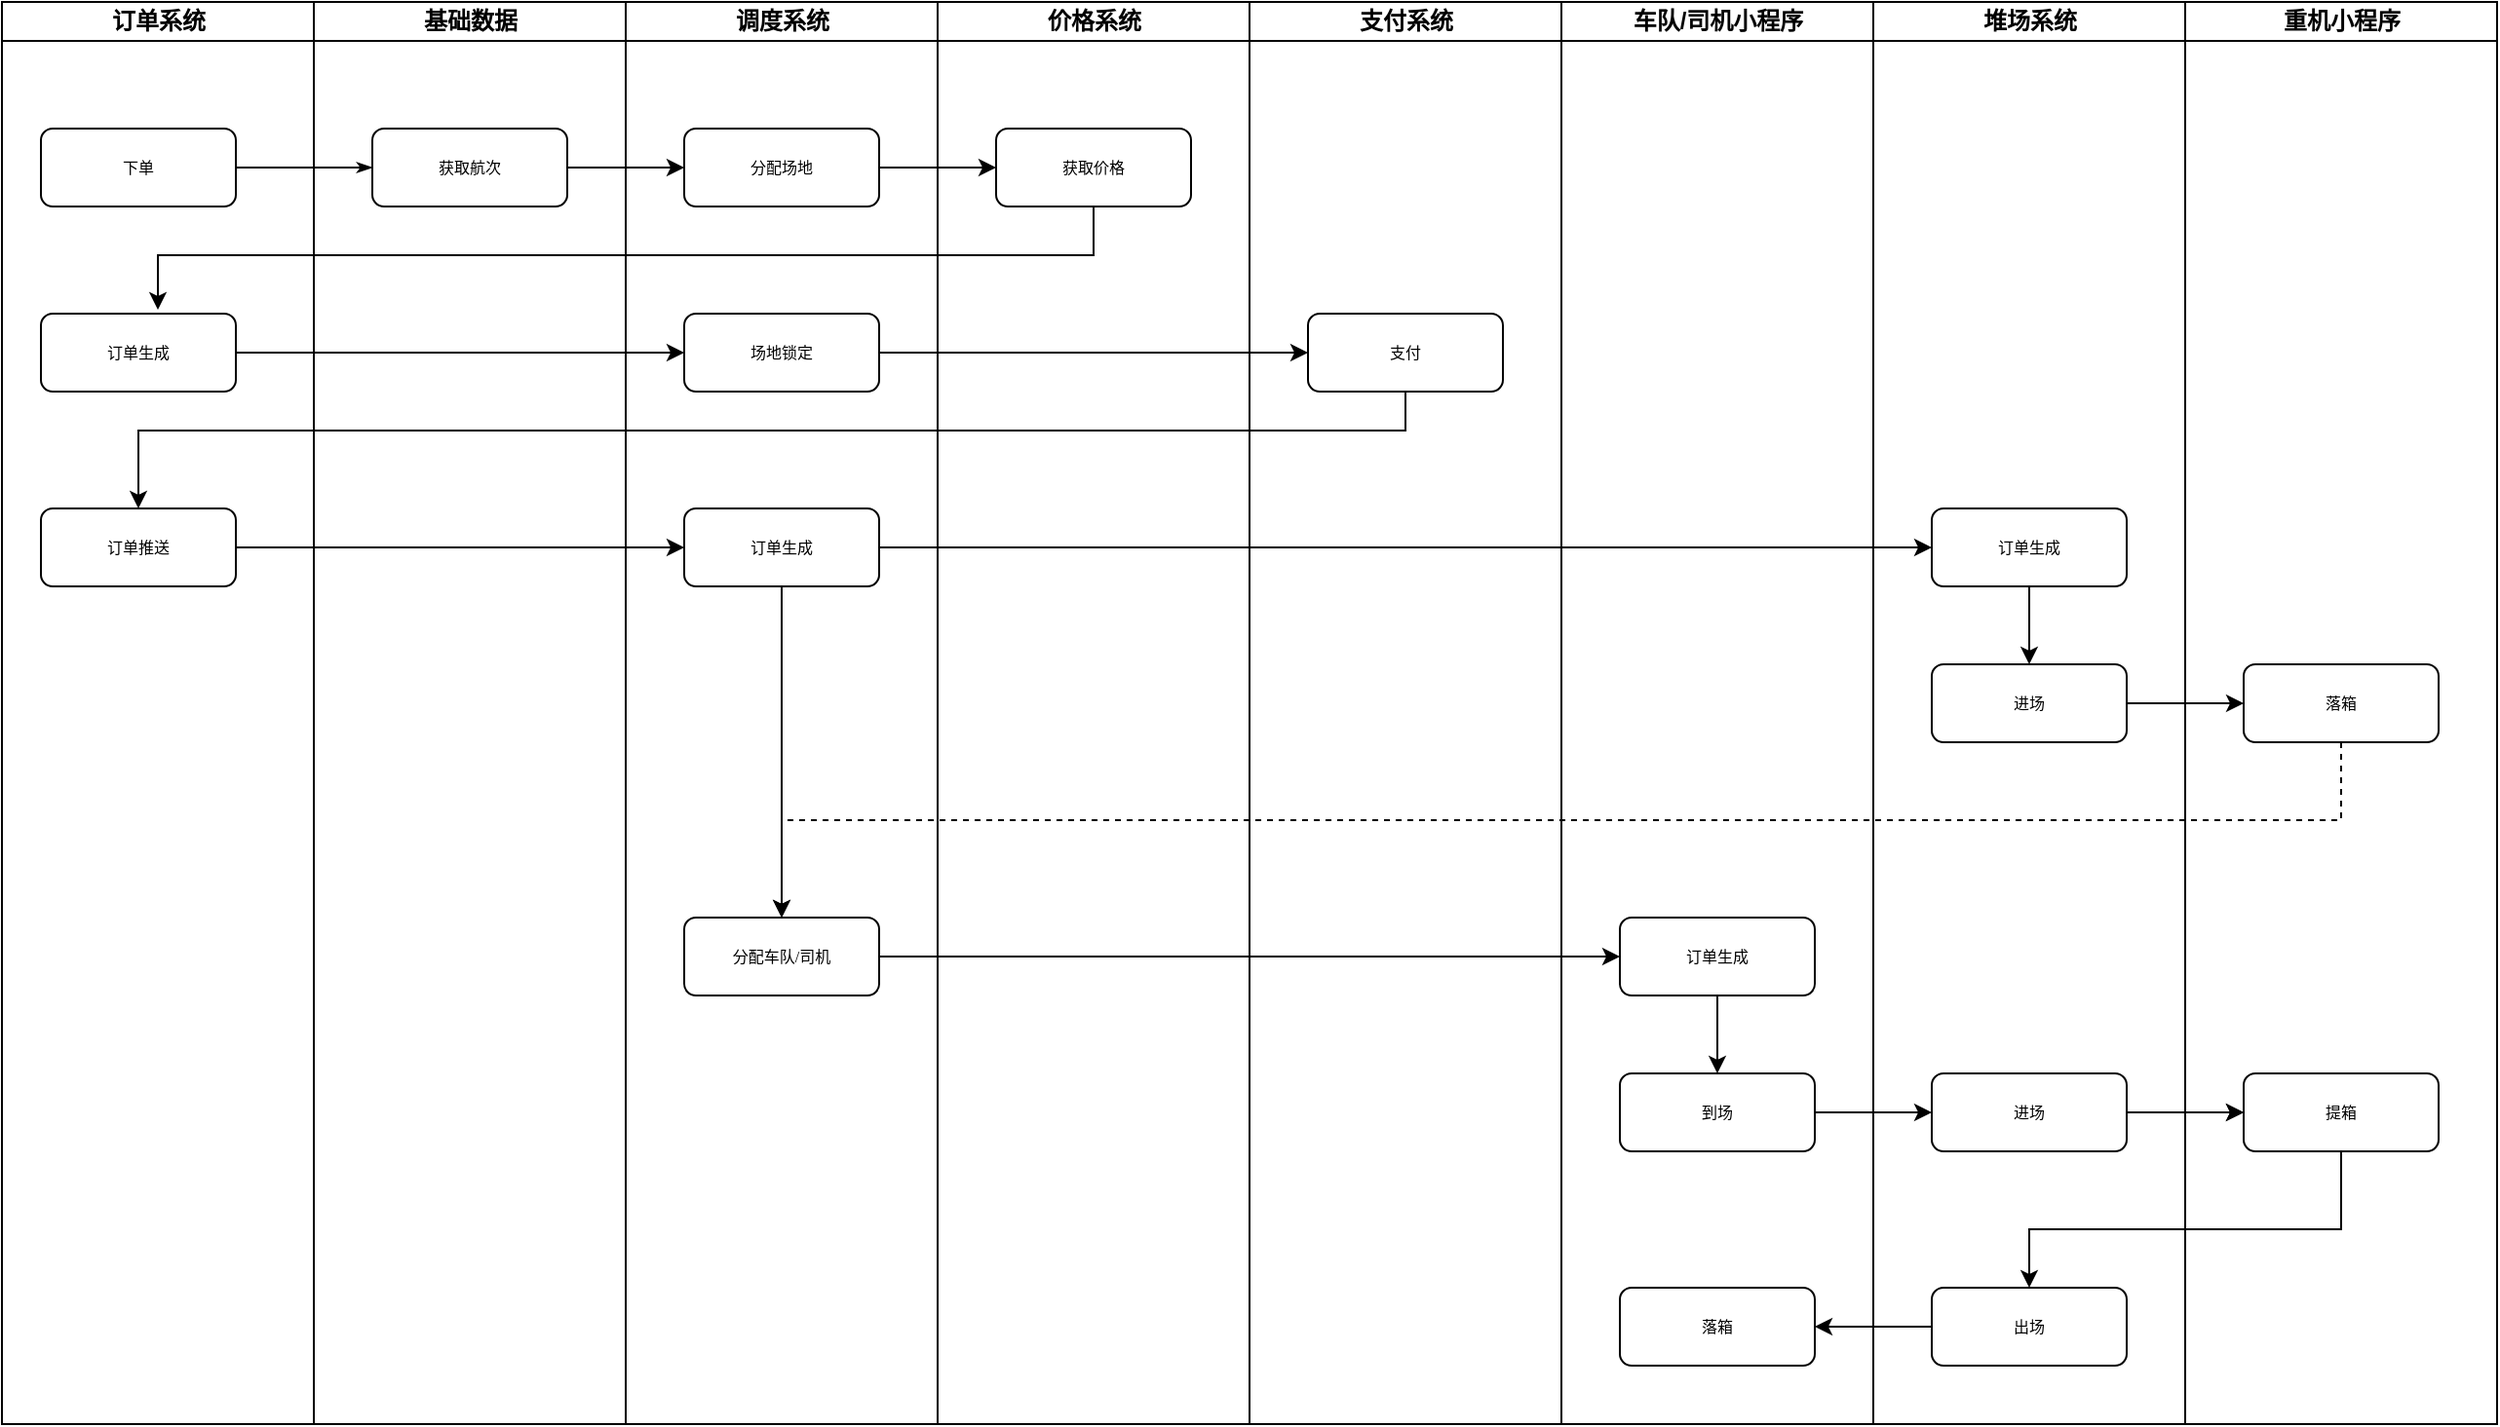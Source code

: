<mxfile version="14.8.0" type="github">
  <diagram name="Page-1" id="74e2e168-ea6b-b213-b513-2b3c1d86103e">
    <mxGraphModel dx="1520" dy="902" grid="1" gridSize="10" guides="1" tooltips="1" connect="1" arrows="1" fold="1" page="1" pageScale="1" pageWidth="1100" pageHeight="850" background="none" math="0" shadow="0">
      <root>
        <mxCell id="0" />
        <mxCell id="1" parent="0" />
        <mxCell id="77e6c97f196da883-7" value="车队/司机小程序" style="swimlane;html=1;startSize=20;" parent="1" vertex="1">
          <mxGeometry x="900" y="130" width="160" height="730" as="geometry" />
        </mxCell>
        <mxCell id="VHHYy7nCU2r1kjMUVXUY-4" value="" style="edgeStyle=orthogonalEdgeStyle;rounded=0;orthogonalLoop=1;jettySize=auto;html=1;" edge="1" parent="77e6c97f196da883-7" source="4j0QmdxNdqsjYQywx_SV-141" target="VHHYy7nCU2r1kjMUVXUY-3">
          <mxGeometry relative="1" as="geometry" />
        </mxCell>
        <mxCell id="4j0QmdxNdqsjYQywx_SV-141" value="订单生成" style="rounded=1;whiteSpace=wrap;html=1;shadow=0;labelBackgroundColor=none;strokeWidth=1;fontFamily=Verdana;fontSize=8;align=center;" parent="77e6c97f196da883-7" vertex="1">
          <mxGeometry x="30" y="470" width="100" height="40" as="geometry" />
        </mxCell>
        <mxCell id="VHHYy7nCU2r1kjMUVXUY-1" value="落箱" style="rounded=1;whiteSpace=wrap;html=1;shadow=0;labelBackgroundColor=none;strokeWidth=1;fontFamily=Verdana;fontSize=8;align=center;" vertex="1" parent="77e6c97f196da883-7">
          <mxGeometry x="30" y="660" width="100" height="40" as="geometry" />
        </mxCell>
        <mxCell id="VHHYy7nCU2r1kjMUVXUY-3" value="到场" style="rounded=1;whiteSpace=wrap;html=1;shadow=0;labelBackgroundColor=none;strokeWidth=1;fontFamily=Verdana;fontSize=8;align=center;" vertex="1" parent="77e6c97f196da883-7">
          <mxGeometry x="30" y="550" width="100" height="40" as="geometry" />
        </mxCell>
        <mxCell id="77e6c97f196da883-6" value="支付系统" style="swimlane;html=1;startSize=20;" parent="1" vertex="1">
          <mxGeometry x="740" y="130" width="160" height="730" as="geometry" />
        </mxCell>
        <mxCell id="4j0QmdxNdqsjYQywx_SV-14" value="支付" style="rounded=1;whiteSpace=wrap;html=1;shadow=0;labelBackgroundColor=none;strokeWidth=1;fontFamily=Verdana;fontSize=8;align=center;" parent="77e6c97f196da883-6" vertex="1">
          <mxGeometry x="30" y="160" width="100" height="40" as="geometry" />
        </mxCell>
        <mxCell id="77e6c97f196da883-5" value="价格系统" style="swimlane;html=1;startSize=20;" parent="1" vertex="1">
          <mxGeometry x="580" y="130" width="160" height="730" as="geometry" />
        </mxCell>
        <mxCell id="4j0QmdxNdqsjYQywx_SV-11" value="获取价格" style="rounded=1;whiteSpace=wrap;html=1;shadow=0;labelBackgroundColor=none;strokeWidth=1;fontFamily=Verdana;fontSize=8;align=center;" parent="77e6c97f196da883-5" vertex="1">
          <mxGeometry x="30" y="65" width="100" height="40" as="geometry" />
        </mxCell>
        <mxCell id="77e6c97f196da883-4" value="调度系统" style="swimlane;html=1;startSize=20;" parent="1" vertex="1">
          <mxGeometry x="420" y="130" width="160" height="730" as="geometry" />
        </mxCell>
        <mxCell id="4j0QmdxNdqsjYQywx_SV-5" value="分配场地" style="rounded=1;whiteSpace=wrap;html=1;shadow=0;labelBackgroundColor=none;strokeWidth=1;fontFamily=Verdana;fontSize=8;align=center;" parent="77e6c97f196da883-4" vertex="1">
          <mxGeometry x="30" y="65" width="100" height="40" as="geometry" />
        </mxCell>
        <mxCell id="4j0QmdxNdqsjYQywx_SV-13" value="场地锁定" style="rounded=1;whiteSpace=wrap;html=1;shadow=0;labelBackgroundColor=none;strokeWidth=1;fontFamily=Verdana;fontSize=8;align=center;" parent="77e6c97f196da883-4" vertex="1">
          <mxGeometry x="30" y="160" width="100" height="40" as="geometry" />
        </mxCell>
        <mxCell id="4j0QmdxNdqsjYQywx_SV-140" value="分配车队/司机" style="rounded=1;whiteSpace=wrap;html=1;shadow=0;labelBackgroundColor=none;strokeWidth=1;fontFamily=Verdana;fontSize=8;align=center;" parent="77e6c97f196da883-4" vertex="1">
          <mxGeometry x="30" y="470" width="100" height="40" as="geometry" />
        </mxCell>
        <mxCell id="4j0QmdxNdqsjYQywx_SV-166" style="edgeStyle=orthogonalEdgeStyle;rounded=0;orthogonalLoop=1;jettySize=auto;html=1;" parent="77e6c97f196da883-4" source="4j0QmdxNdqsjYQywx_SV-163" target="4j0QmdxNdqsjYQywx_SV-140" edge="1">
          <mxGeometry relative="1" as="geometry" />
        </mxCell>
        <mxCell id="4j0QmdxNdqsjYQywx_SV-163" value="订单生成" style="rounded=1;whiteSpace=wrap;html=1;shadow=0;labelBackgroundColor=none;strokeWidth=1;fontFamily=Verdana;fontSize=8;align=center;" parent="77e6c97f196da883-4" vertex="1">
          <mxGeometry x="30" y="260" width="100" height="40" as="geometry" />
        </mxCell>
        <mxCell id="4j0QmdxNdqsjYQywx_SV-6" value="" style="edgeStyle=orthogonalEdgeStyle;rounded=0;orthogonalLoop=1;jettySize=auto;html=1;" parent="1" source="77e6c97f196da883-11" target="4j0QmdxNdqsjYQywx_SV-5" edge="1">
          <mxGeometry relative="1" as="geometry" />
        </mxCell>
        <mxCell id="77e6c97f196da883-3" value="基础数据" style="swimlane;html=1;startSize=20;" parent="1" vertex="1">
          <mxGeometry x="260" y="130" width="160" height="730" as="geometry" />
        </mxCell>
        <mxCell id="77e6c97f196da883-11" value="获取航次" style="rounded=1;whiteSpace=wrap;html=1;shadow=0;labelBackgroundColor=none;strokeWidth=1;fontFamily=Verdana;fontSize=8;align=center;" parent="77e6c97f196da883-3" vertex="1">
          <mxGeometry x="30" y="65" width="100" height="40" as="geometry" />
        </mxCell>
        <mxCell id="77e6c97f196da883-26" style="edgeStyle=orthogonalEdgeStyle;rounded=1;html=1;labelBackgroundColor=none;startArrow=none;startFill=0;startSize=5;endArrow=classicThin;endFill=1;endSize=5;jettySize=auto;orthogonalLoop=1;strokeWidth=1;fontFamily=Verdana;fontSize=8" parent="1" source="77e6c97f196da883-8" target="77e6c97f196da883-11" edge="1">
          <mxGeometry relative="1" as="geometry" />
        </mxCell>
        <mxCell id="77e6c97f196da883-2" value="订单系统" style="swimlane;html=1;startSize=20;" parent="1" vertex="1">
          <mxGeometry x="100" y="130" width="160" height="730" as="geometry" />
        </mxCell>
        <mxCell id="77e6c97f196da883-8" value="下单" style="rounded=1;whiteSpace=wrap;html=1;shadow=0;labelBackgroundColor=none;strokeWidth=1;fontFamily=Verdana;fontSize=8;align=center;" parent="77e6c97f196da883-2" vertex="1">
          <mxGeometry x="20" y="65" width="100" height="40" as="geometry" />
        </mxCell>
        <mxCell id="4j0QmdxNdqsjYQywx_SV-12" value="订单生成" style="rounded=1;whiteSpace=wrap;html=1;shadow=0;labelBackgroundColor=none;strokeWidth=1;fontFamily=Verdana;fontSize=8;align=center;" parent="77e6c97f196da883-2" vertex="1">
          <mxGeometry x="20" y="160" width="100" height="40" as="geometry" />
        </mxCell>
        <mxCell id="4j0QmdxNdqsjYQywx_SV-15" value="订单推送" style="rounded=1;whiteSpace=wrap;html=1;shadow=0;labelBackgroundColor=none;strokeWidth=1;fontFamily=Verdana;fontSize=8;align=center;" parent="77e6c97f196da883-2" vertex="1">
          <mxGeometry x="20" y="260" width="100" height="40" as="geometry" />
        </mxCell>
        <mxCell id="4j0QmdxNdqsjYQywx_SV-136" value="堆场系统" style="swimlane;html=1;startSize=20;" parent="1" vertex="1">
          <mxGeometry x="1060" y="130" width="160" height="730" as="geometry" />
        </mxCell>
        <mxCell id="4j0QmdxNdqsjYQywx_SV-143" value="进场" style="rounded=1;whiteSpace=wrap;html=1;shadow=0;labelBackgroundColor=none;strokeWidth=1;fontFamily=Verdana;fontSize=8;align=center;" parent="4j0QmdxNdqsjYQywx_SV-136" vertex="1">
          <mxGeometry x="30" y="550" width="100" height="40" as="geometry" />
        </mxCell>
        <mxCell id="4j0QmdxNdqsjYQywx_SV-154" value="" style="edgeStyle=orthogonalEdgeStyle;rounded=0;orthogonalLoop=1;jettySize=auto;html=1;" parent="4j0QmdxNdqsjYQywx_SV-136" source="4j0QmdxNdqsjYQywx_SV-16" target="4j0QmdxNdqsjYQywx_SV-26" edge="1">
          <mxGeometry relative="1" as="geometry" />
        </mxCell>
        <mxCell id="4j0QmdxNdqsjYQywx_SV-16" value="订单生成" style="rounded=1;whiteSpace=wrap;html=1;shadow=0;labelBackgroundColor=none;strokeWidth=1;fontFamily=Verdana;fontSize=8;align=center;" parent="4j0QmdxNdqsjYQywx_SV-136" vertex="1">
          <mxGeometry x="30" y="260" width="100" height="40" as="geometry" />
        </mxCell>
        <mxCell id="4j0QmdxNdqsjYQywx_SV-26" value="进场" style="rounded=1;whiteSpace=wrap;html=1;shadow=0;labelBackgroundColor=none;strokeWidth=1;fontFamily=Verdana;fontSize=8;align=center;" parent="4j0QmdxNdqsjYQywx_SV-136" vertex="1">
          <mxGeometry x="30" y="340" width="100" height="40" as="geometry" />
        </mxCell>
        <mxCell id="4j0QmdxNdqsjYQywx_SV-144" value="出场" style="rounded=1;whiteSpace=wrap;html=1;shadow=0;labelBackgroundColor=none;strokeWidth=1;fontFamily=Verdana;fontSize=8;align=center;" parent="4j0QmdxNdqsjYQywx_SV-136" vertex="1">
          <mxGeometry x="30" y="660" width="100" height="40" as="geometry" />
        </mxCell>
        <mxCell id="4j0QmdxNdqsjYQywx_SV-138" value="重机小程序" style="swimlane;html=1;startSize=20;" parent="1" vertex="1">
          <mxGeometry x="1220" y="130" width="160" height="730" as="geometry" />
        </mxCell>
        <mxCell id="4j0QmdxNdqsjYQywx_SV-139" value="落箱" style="rounded=1;whiteSpace=wrap;html=1;shadow=0;labelBackgroundColor=none;strokeWidth=1;fontFamily=Verdana;fontSize=8;align=center;" parent="4j0QmdxNdqsjYQywx_SV-138" vertex="1">
          <mxGeometry x="30" y="340" width="100" height="40" as="geometry" />
        </mxCell>
        <mxCell id="4j0QmdxNdqsjYQywx_SV-142" value="提箱" style="rounded=1;whiteSpace=wrap;html=1;shadow=0;labelBackgroundColor=none;strokeWidth=1;fontFamily=Verdana;fontSize=8;align=center;" parent="4j0QmdxNdqsjYQywx_SV-138" vertex="1">
          <mxGeometry x="30" y="550" width="100" height="40" as="geometry" />
        </mxCell>
        <mxCell id="4j0QmdxNdqsjYQywx_SV-146" value="" style="edgeStyle=orthogonalEdgeStyle;rounded=0;orthogonalLoop=1;jettySize=auto;html=1;" parent="1" source="4j0QmdxNdqsjYQywx_SV-5" target="4j0QmdxNdqsjYQywx_SV-11" edge="1">
          <mxGeometry relative="1" as="geometry" />
        </mxCell>
        <mxCell id="4j0QmdxNdqsjYQywx_SV-147" style="edgeStyle=orthogonalEdgeStyle;rounded=0;orthogonalLoop=1;jettySize=auto;html=1;entryX=0.6;entryY=-0.05;entryDx=0;entryDy=0;entryPerimeter=0;" parent="1" source="4j0QmdxNdqsjYQywx_SV-11" target="4j0QmdxNdqsjYQywx_SV-12" edge="1">
          <mxGeometry relative="1" as="geometry">
            <Array as="points">
              <mxPoint x="660" y="260" />
              <mxPoint x="180" y="260" />
            </Array>
          </mxGeometry>
        </mxCell>
        <mxCell id="4j0QmdxNdqsjYQywx_SV-148" style="edgeStyle=orthogonalEdgeStyle;rounded=0;orthogonalLoop=1;jettySize=auto;html=1;" parent="1" source="4j0QmdxNdqsjYQywx_SV-12" target="4j0QmdxNdqsjYQywx_SV-13" edge="1">
          <mxGeometry relative="1" as="geometry" />
        </mxCell>
        <mxCell id="4j0QmdxNdqsjYQywx_SV-149" style="edgeStyle=orthogonalEdgeStyle;rounded=0;orthogonalLoop=1;jettySize=auto;html=1;entryX=0;entryY=0.5;entryDx=0;entryDy=0;" parent="1" source="4j0QmdxNdqsjYQywx_SV-13" target="4j0QmdxNdqsjYQywx_SV-14" edge="1">
          <mxGeometry relative="1" as="geometry" />
        </mxCell>
        <mxCell id="4j0QmdxNdqsjYQywx_SV-152" style="edgeStyle=orthogonalEdgeStyle;rounded=0;orthogonalLoop=1;jettySize=auto;html=1;" parent="1" source="4j0QmdxNdqsjYQywx_SV-14" target="4j0QmdxNdqsjYQywx_SV-15" edge="1">
          <mxGeometry relative="1" as="geometry">
            <Array as="points">
              <mxPoint x="820" y="350" />
              <mxPoint x="170" y="350" />
            </Array>
          </mxGeometry>
        </mxCell>
        <mxCell id="4j0QmdxNdqsjYQywx_SV-155" value="" style="edgeStyle=orthogonalEdgeStyle;rounded=0;orthogonalLoop=1;jettySize=auto;html=1;" parent="1" source="4j0QmdxNdqsjYQywx_SV-26" target="4j0QmdxNdqsjYQywx_SV-139" edge="1">
          <mxGeometry relative="1" as="geometry" />
        </mxCell>
        <mxCell id="4j0QmdxNdqsjYQywx_SV-156" style="edgeStyle=orthogonalEdgeStyle;rounded=0;orthogonalLoop=1;jettySize=auto;html=1;" parent="1" source="4j0QmdxNdqsjYQywx_SV-140" target="4j0QmdxNdqsjYQywx_SV-141" edge="1">
          <mxGeometry relative="1" as="geometry" />
        </mxCell>
        <mxCell id="4j0QmdxNdqsjYQywx_SV-158" value="" style="edgeStyle=orthogonalEdgeStyle;rounded=0;orthogonalLoop=1;jettySize=auto;html=1;" parent="1" source="4j0QmdxNdqsjYQywx_SV-143" target="4j0QmdxNdqsjYQywx_SV-142" edge="1">
          <mxGeometry relative="1" as="geometry" />
        </mxCell>
        <mxCell id="4j0QmdxNdqsjYQywx_SV-159" style="edgeStyle=orthogonalEdgeStyle;rounded=0;orthogonalLoop=1;jettySize=auto;html=1;" parent="1" source="4j0QmdxNdqsjYQywx_SV-142" target="4j0QmdxNdqsjYQywx_SV-144" edge="1">
          <mxGeometry relative="1" as="geometry">
            <Array as="points">
              <mxPoint x="1300" y="760" />
              <mxPoint x="1140" y="760" />
            </Array>
          </mxGeometry>
        </mxCell>
        <mxCell id="4j0QmdxNdqsjYQywx_SV-160" style="edgeStyle=orthogonalEdgeStyle;rounded=0;orthogonalLoop=1;jettySize=auto;html=1;dashed=1;" parent="1" source="4j0QmdxNdqsjYQywx_SV-139" target="4j0QmdxNdqsjYQywx_SV-140" edge="1">
          <mxGeometry relative="1" as="geometry">
            <Array as="points">
              <mxPoint x="1300" y="550" />
              <mxPoint x="500" y="550" />
            </Array>
          </mxGeometry>
        </mxCell>
        <mxCell id="4j0QmdxNdqsjYQywx_SV-161" value="" style="edgeStyle=orthogonalEdgeStyle;rounded=0;orthogonalLoop=1;jettySize=auto;html=1;" parent="1" source="4j0QmdxNdqsjYQywx_SV-143" target="4j0QmdxNdqsjYQywx_SV-142" edge="1">
          <mxGeometry relative="1" as="geometry" />
        </mxCell>
        <mxCell id="4j0QmdxNdqsjYQywx_SV-164" style="edgeStyle=orthogonalEdgeStyle;rounded=0;orthogonalLoop=1;jettySize=auto;html=1;entryX=0;entryY=0.5;entryDx=0;entryDy=0;" parent="1" source="4j0QmdxNdqsjYQywx_SV-15" target="4j0QmdxNdqsjYQywx_SV-163" edge="1">
          <mxGeometry relative="1" as="geometry" />
        </mxCell>
        <mxCell id="4j0QmdxNdqsjYQywx_SV-165" style="edgeStyle=orthogonalEdgeStyle;rounded=0;orthogonalLoop=1;jettySize=auto;html=1;entryX=0;entryY=0.5;entryDx=0;entryDy=0;" parent="1" source="4j0QmdxNdqsjYQywx_SV-163" target="4j0QmdxNdqsjYQywx_SV-16" edge="1">
          <mxGeometry relative="1" as="geometry" />
        </mxCell>
        <mxCell id="VHHYy7nCU2r1kjMUVXUY-2" value="" style="edgeStyle=orthogonalEdgeStyle;rounded=0;orthogonalLoop=1;jettySize=auto;html=1;" edge="1" parent="1" source="4j0QmdxNdqsjYQywx_SV-144" target="VHHYy7nCU2r1kjMUVXUY-1">
          <mxGeometry relative="1" as="geometry" />
        </mxCell>
        <mxCell id="VHHYy7nCU2r1kjMUVXUY-5" value="" style="edgeStyle=orthogonalEdgeStyle;rounded=0;orthogonalLoop=1;jettySize=auto;html=1;" edge="1" parent="1" source="VHHYy7nCU2r1kjMUVXUY-3" target="4j0QmdxNdqsjYQywx_SV-143">
          <mxGeometry relative="1" as="geometry" />
        </mxCell>
      </root>
    </mxGraphModel>
  </diagram>
</mxfile>
